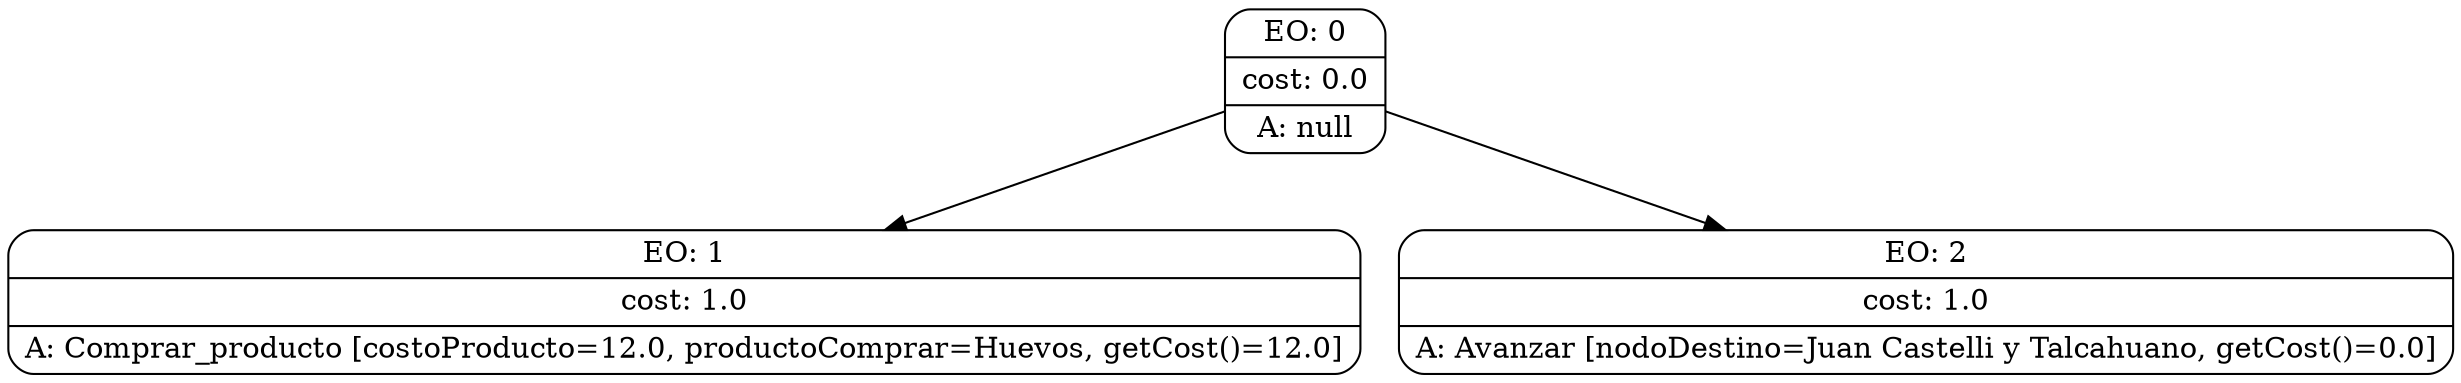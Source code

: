 digraph g {
node [shape = Mrecord];
nodo0[label="{EO: 0|cost: 0.0|A: null}"]
nodo1[label="{EO: 1|cost: 1.0|A: Comprar_producto [costoProducto=12.0, productoComprar=Huevos, getCost()=12.0]}"]

nodo0 -> nodo1;
nodo2[label="{EO: 2|cost: 1.0|A: Avanzar [nodoDestino=Juan Castelli y Talcahuano, getCost()=0.0]}"]

nodo0 -> nodo2;


}